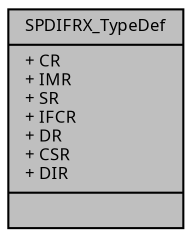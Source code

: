 digraph "SPDIFRX_TypeDef"
{
  edge [fontname="Sans",fontsize="8",labelfontname="Sans",labelfontsize="8"];
  node [fontname="Sans",fontsize="8",shape=record];
  Node1 [label="{SPDIFRX_TypeDef\n|+ CR\l+ IMR\l+ SR\l+ IFCR\l+ DR\l+ CSR\l+ DIR\l|}",height=0.2,width=0.4,color="black", fillcolor="grey75", style="filled", fontcolor="black"];
}
